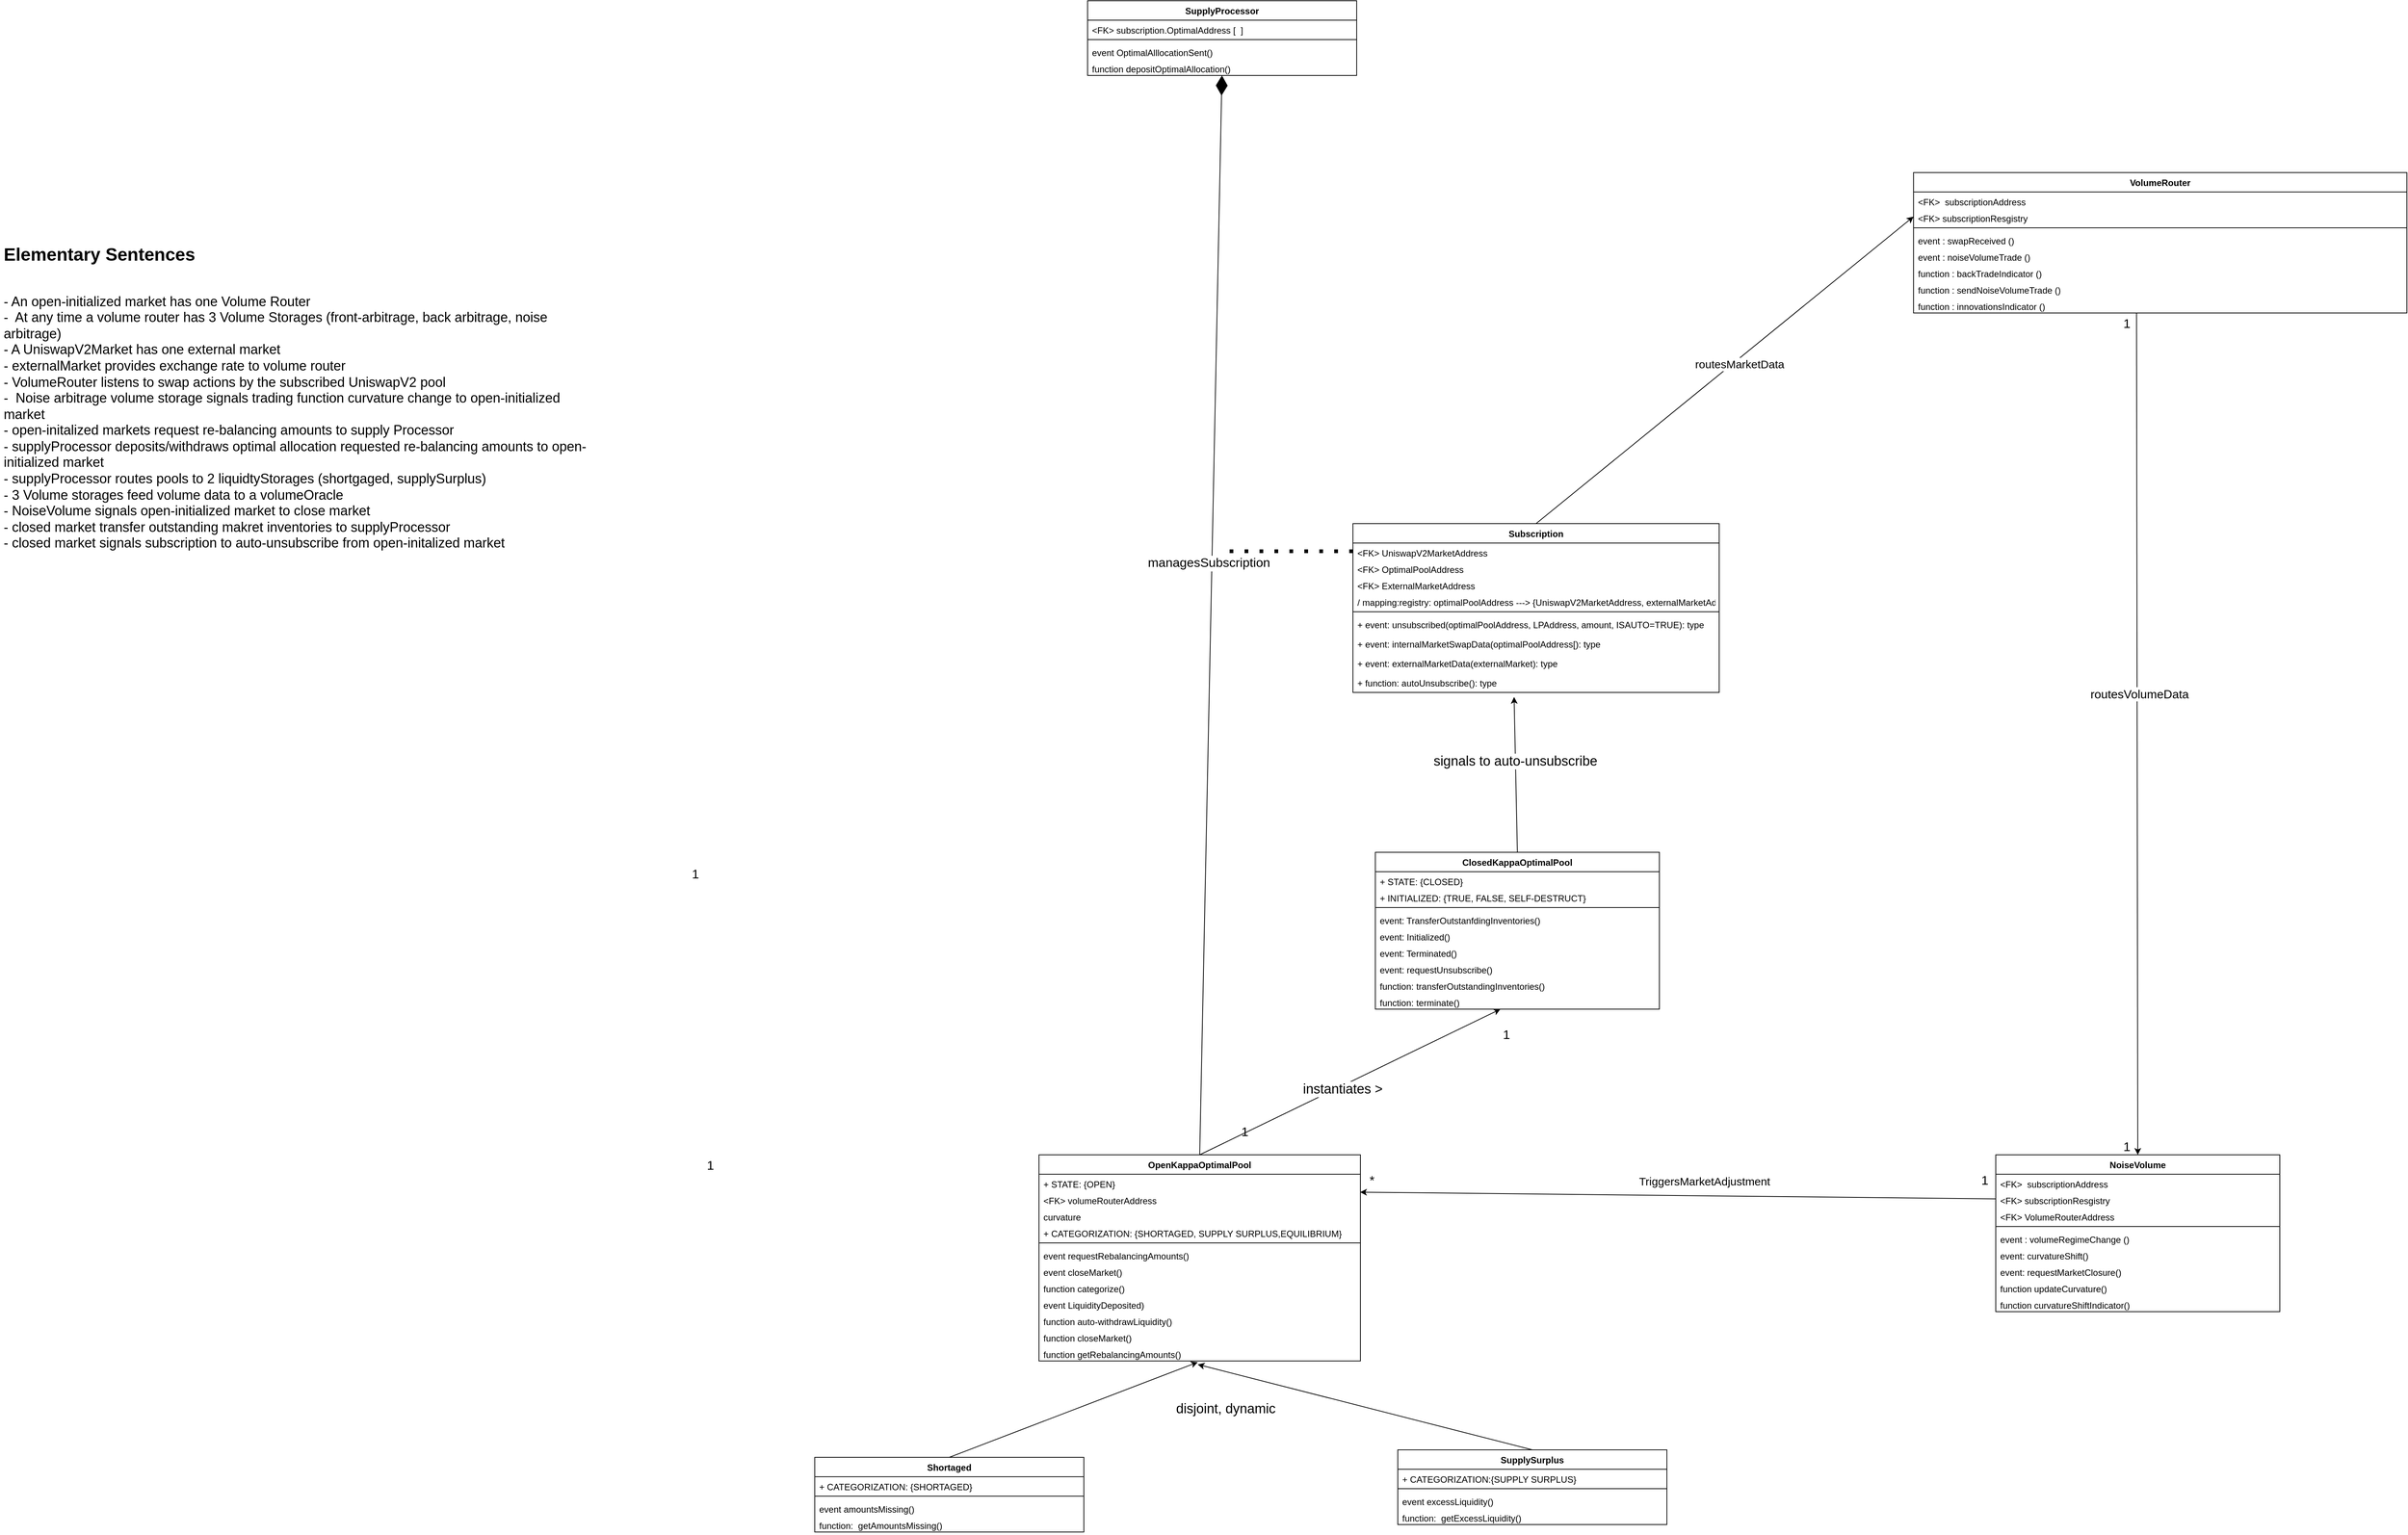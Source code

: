<mxfile>
    <diagram id="EY4dLf5hRYIaL871lM_0" name="Page-1">
        <mxGraphModel dx="1572" dy="2078" grid="1" gridSize="10" guides="1" tooltips="1" connect="1" arrows="1" fold="1" page="1" pageScale="1" pageWidth="850" pageHeight="1100" math="0" shadow="0">
            <root>
                <mxCell id="0"/>
                <mxCell id="1" parent="0"/>
                <mxCell id="3" value="&lt;h1&gt;Elementary Sentences&lt;/h1&gt;&lt;div style=&quot;font-size: 18px;&quot;&gt;&lt;font style=&quot;font-size: 18px;&quot;&gt;&lt;br&gt;&lt;/font&gt;&lt;/div&gt;&lt;div style=&quot;font-size: 18px;&quot;&gt;&lt;font style=&quot;font-size: 18px;&quot;&gt;- An open-initialized market has one Volume Router&lt;/font&gt;&lt;/div&gt;&lt;div style=&quot;font-size: 18px;&quot;&gt;&lt;font style=&quot;font-size: 18px;&quot;&gt;-&amp;nbsp; At any time a volume router has 3 Volume Storages (front-arbitrage, back arbitrage, noise arbitrage)&lt;/font&gt;&lt;/div&gt;&lt;div style=&quot;font-size: 18px;&quot;&gt;&lt;font style=&quot;font-size: 18px;&quot;&gt;- A UniswapV2Market has one external market&lt;/font&gt;&lt;/div&gt;&lt;div style=&quot;font-size: 18px;&quot;&gt;&lt;font style=&quot;font-size: 18px;&quot;&gt;- externalMarket provides exchange rate to volume router&lt;/font&gt;&lt;/div&gt;&lt;div style=&quot;font-size: 18px;&quot;&gt;&lt;font style=&quot;font-size: 18px;&quot;&gt;- VolumeRouter listens to swap actions by the subscribed UniswapV2 pool&lt;/font&gt;&lt;/div&gt;&lt;div style=&quot;font-size: 18px;&quot;&gt;&lt;font style=&quot;font-size: 18px;&quot;&gt;-&amp;nbsp; Noise arbitrage volume storage signals trading function curvature change to open-initialized market&lt;/font&gt;&lt;/div&gt;&lt;div style=&quot;font-size: 18px;&quot;&gt;&lt;font style=&quot;font-size: 18px;&quot;&gt;- open-initalized markets request re-balancing amounts to supply Processor&lt;/font&gt;&lt;/div&gt;&lt;div style=&quot;font-size: 18px;&quot;&gt;&lt;font style=&quot;font-size: 18px;&quot;&gt;- supplyProcessor deposits/withdraws optimal allocation requested re-balancing amounts to open-initialized market&lt;/font&gt;&lt;/div&gt;&lt;div style=&quot;font-size: 18px;&quot;&gt;&lt;font style=&quot;font-size: 18px;&quot;&gt;- supplyProcessor routes pools to 2 liquidtyStorages (shortgaged, supplySurplus)&lt;/font&gt;&lt;/div&gt;&lt;div style=&quot;font-size: 18px;&quot;&gt;&lt;font style=&quot;font-size: 18px;&quot;&gt;- 3 Volume storages feed volume data to a volumeOracle&lt;/font&gt;&lt;/div&gt;&lt;div style=&quot;font-size: 18px;&quot;&gt;&lt;font style=&quot;font-size: 18px;&quot;&gt;- NoiseVolume signals open-initialized market to close market&lt;/font&gt;&lt;/div&gt;&lt;div style=&quot;font-size: 18px;&quot;&gt;&lt;font style=&quot;font-size: 18px;&quot;&gt;- closed market transfer outstanding makret inventories to supplyProcessor&lt;/font&gt;&lt;/div&gt;&lt;div style=&quot;font-size: 18px;&quot;&gt;&lt;font style=&quot;font-size: 18px;&quot;&gt;- closed market signals subscription to auto-unsubscribe from open-initalized market&lt;/font&gt;&lt;/div&gt;&lt;div style=&quot;font-size: 18px;&quot;&gt;&lt;br&gt;&lt;/div&gt;&lt;div style=&quot;font-size: 18px;&quot;&gt;&lt;font style=&quot;font-size: 18px;&quot;&gt;&lt;br&gt;&lt;/font&gt;&lt;/div&gt;&lt;div style=&quot;font-size: 18px;&quot;&gt;&lt;font style=&quot;font-size: 18px;&quot;&gt;&lt;br&gt;&lt;/font&gt;&lt;/div&gt;" style="text;html=1;strokeColor=none;fillColor=none;spacing=5;spacingTop=-20;whiteSpace=wrap;overflow=hidden;rounded=0;" parent="1" vertex="1">
                    <mxGeometry x="-30" y="-430" width="810" height="440" as="geometry"/>
                </mxCell>
                <mxCell id="18" value="ClosedKappaOptimalPool" style="swimlane;fontStyle=1;align=center;verticalAlign=top;childLayout=stackLayout;horizontal=1;startSize=26;horizontalStack=0;resizeParent=1;resizeParentMax=0;resizeLast=0;collapsible=1;marginBottom=0;" parent="1" vertex="1">
                    <mxGeometry x="1810" y="390" width="380" height="210" as="geometry"/>
                </mxCell>
                <mxCell id="222" value="+ STATE: {CLOSED}" style="text;strokeColor=none;fillColor=none;align=left;verticalAlign=top;spacingLeft=4;spacingRight=4;overflow=hidden;rotatable=0;points=[[0,0.5],[1,0.5]];portConstraint=eastwest;" parent="18" vertex="1">
                    <mxGeometry y="26" width="380" height="22" as="geometry"/>
                </mxCell>
                <mxCell id="19" value="+ INITIALIZED: {TRUE, FALSE, SELF-DESTRUCT}" style="text;strokeColor=none;fillColor=none;align=left;verticalAlign=top;spacingLeft=4;spacingRight=4;overflow=hidden;rotatable=0;points=[[0,0.5],[1,0.5]];portConstraint=eastwest;" parent="18" vertex="1">
                    <mxGeometry y="48" width="380" height="22" as="geometry"/>
                </mxCell>
                <mxCell id="20" value="" style="line;strokeWidth=1;fillColor=none;align=left;verticalAlign=middle;spacingTop=-1;spacingLeft=3;spacingRight=3;rotatable=0;labelPosition=right;points=[];portConstraint=eastwest;strokeColor=inherit;" parent="18" vertex="1">
                    <mxGeometry y="70" width="380" height="8" as="geometry"/>
                </mxCell>
                <mxCell id="172" value="event: TransferOutstanfdingInventories()" style="text;strokeColor=none;fillColor=none;align=left;verticalAlign=top;spacingLeft=4;spacingRight=4;overflow=hidden;rotatable=0;points=[[0,0.5],[1,0.5]];portConstraint=eastwest;" parent="18" vertex="1">
                    <mxGeometry y="78" width="380" height="22" as="geometry"/>
                </mxCell>
                <mxCell id="223" value="event: Initialized()" style="text;strokeColor=none;fillColor=none;align=left;verticalAlign=top;spacingLeft=4;spacingRight=4;overflow=hidden;rotatable=0;points=[[0,0.5],[1,0.5]];portConstraint=eastwest;" parent="18" vertex="1">
                    <mxGeometry y="100" width="380" height="22" as="geometry"/>
                </mxCell>
                <mxCell id="224" value="event: Terminated()" style="text;strokeColor=none;fillColor=none;align=left;verticalAlign=top;spacingLeft=4;spacingRight=4;overflow=hidden;rotatable=0;points=[[0,0.5],[1,0.5]];portConstraint=eastwest;" parent="18" vertex="1">
                    <mxGeometry y="122" width="380" height="22" as="geometry"/>
                </mxCell>
                <mxCell id="181" value="event: requestUnsubscribe()" style="text;strokeColor=none;fillColor=none;align=left;verticalAlign=top;spacingLeft=4;spacingRight=4;overflow=hidden;rotatable=0;points=[[0,0.5],[1,0.5]];portConstraint=eastwest;" parent="18" vertex="1">
                    <mxGeometry y="144" width="380" height="22" as="geometry"/>
                </mxCell>
                <mxCell id="225" value="function: transferOutstandingInventories()" style="text;strokeColor=none;fillColor=none;align=left;verticalAlign=top;spacingLeft=4;spacingRight=4;overflow=hidden;rotatable=0;points=[[0,0.5],[1,0.5]];portConstraint=eastwest;" parent="18" vertex="1">
                    <mxGeometry y="166" width="380" height="22" as="geometry"/>
                </mxCell>
                <mxCell id="173" value="function: terminate()" style="text;strokeColor=none;fillColor=none;align=left;verticalAlign=top;spacingLeft=4;spacingRight=4;overflow=hidden;rotatable=0;points=[[0,0.5],[1,0.5]];portConstraint=eastwest;" parent="18" vertex="1">
                    <mxGeometry y="188" width="380" height="22" as="geometry"/>
                </mxCell>
                <mxCell id="25" value="OpenKappaOptimalPool" style="swimlane;fontStyle=1;align=center;verticalAlign=top;childLayout=stackLayout;horizontal=1;startSize=26;horizontalStack=0;resizeParent=1;resizeParentMax=0;resizeLast=0;collapsible=1;marginBottom=0;" parent="1" vertex="1">
                    <mxGeometry x="1360" y="795" width="430" height="276" as="geometry"/>
                </mxCell>
                <mxCell id="26" value="+ STATE: {OPEN}" style="text;strokeColor=none;fillColor=none;align=left;verticalAlign=top;spacingLeft=4;spacingRight=4;overflow=hidden;rotatable=0;points=[[0,0.5],[1,0.5]];portConstraint=eastwest;" parent="25" vertex="1">
                    <mxGeometry y="26" width="430" height="22" as="geometry"/>
                </mxCell>
                <mxCell id="32" value="&lt;FK&gt; volumeRouterAddress" style="text;strokeColor=none;fillColor=none;align=left;verticalAlign=top;spacingLeft=4;spacingRight=4;overflow=hidden;rotatable=0;points=[[0,0.5],[1,0.5]];portConstraint=eastwest;" parent="25" vertex="1">
                    <mxGeometry y="48" width="430" height="22" as="geometry"/>
                </mxCell>
                <mxCell id="103" value="curvature" style="text;strokeColor=none;fillColor=none;align=left;verticalAlign=top;spacingLeft=4;spacingRight=4;overflow=hidden;rotatable=0;points=[[0,0.5],[1,0.5]];portConstraint=eastwest;" parent="25" vertex="1">
                    <mxGeometry y="70" width="430" height="22" as="geometry"/>
                </mxCell>
                <mxCell id="142" value="+ CATEGORIZATION: {SHORTAGED, SUPPLY SURPLUS,EQUILIBRIUM}" style="text;strokeColor=none;fillColor=none;align=left;verticalAlign=top;spacingLeft=4;spacingRight=4;overflow=hidden;rotatable=0;points=[[0,0.5],[1,0.5]];portConstraint=eastwest;" parent="25" vertex="1">
                    <mxGeometry y="92" width="430" height="22" as="geometry"/>
                </mxCell>
                <mxCell id="27" value="" style="line;strokeWidth=1;fillColor=none;align=left;verticalAlign=middle;spacingTop=-1;spacingLeft=3;spacingRight=3;rotatable=0;labelPosition=right;points=[];portConstraint=eastwest;strokeColor=inherit;" parent="25" vertex="1">
                    <mxGeometry y="114" width="430" height="8" as="geometry"/>
                </mxCell>
                <mxCell id="106" value="event requestRebalancingAmounts()" style="text;strokeColor=none;fillColor=none;align=left;verticalAlign=top;spacingLeft=4;spacingRight=4;overflow=hidden;rotatable=0;points=[[0,0.5],[1,0.5]];portConstraint=eastwest;" parent="25" vertex="1">
                    <mxGeometry y="122" width="430" height="22" as="geometry"/>
                </mxCell>
                <mxCell id="191" value="event closeMarket()" style="text;strokeColor=none;fillColor=none;align=left;verticalAlign=top;spacingLeft=4;spacingRight=4;overflow=hidden;rotatable=0;points=[[0,0.5],[1,0.5]];portConstraint=eastwest;" parent="25" vertex="1">
                    <mxGeometry y="144" width="430" height="22" as="geometry"/>
                </mxCell>
                <mxCell id="198" value="function categorize()" style="text;strokeColor=none;fillColor=none;align=left;verticalAlign=top;spacingLeft=4;spacingRight=4;overflow=hidden;rotatable=0;points=[[0,0.5],[1,0.5]];portConstraint=eastwest;" parent="25" vertex="1">
                    <mxGeometry y="166" width="430" height="22" as="geometry"/>
                </mxCell>
                <mxCell id="149" value="event LiquidityDeposited)" style="text;strokeColor=none;fillColor=none;align=left;verticalAlign=top;spacingLeft=4;spacingRight=4;overflow=hidden;rotatable=0;points=[[0,0.5],[1,0.5]];portConstraint=eastwest;" parent="25" vertex="1">
                    <mxGeometry y="188" width="430" height="22" as="geometry"/>
                </mxCell>
                <mxCell id="158" value="function auto-withdrawLiquidity()" style="text;strokeColor=none;fillColor=none;align=left;verticalAlign=top;spacingLeft=4;spacingRight=4;overflow=hidden;rotatable=0;points=[[0,0.5],[1,0.5]];portConstraint=eastwest;" parent="25" vertex="1">
                    <mxGeometry y="210" width="430" height="22" as="geometry"/>
                </mxCell>
                <mxCell id="221" value="function closeMarket()" style="text;strokeColor=none;fillColor=none;align=left;verticalAlign=top;spacingLeft=4;spacingRight=4;overflow=hidden;rotatable=0;points=[[0,0.5],[1,0.5]];portConstraint=eastwest;" parent="25" vertex="1">
                    <mxGeometry y="232" width="430" height="22" as="geometry"/>
                </mxCell>
                <mxCell id="136" value="function getRebalancingAmounts()" style="text;strokeColor=none;fillColor=none;align=left;verticalAlign=top;spacingLeft=4;spacingRight=4;overflow=hidden;rotatable=0;points=[[0,0.5],[1,0.5]];portConstraint=eastwest;" parent="25" vertex="1">
                    <mxGeometry y="254" width="430" height="22" as="geometry"/>
                </mxCell>
                <mxCell id="33" value="VolumeRouter" style="swimlane;fontStyle=1;align=center;verticalAlign=top;childLayout=stackLayout;horizontal=1;startSize=26;horizontalStack=0;resizeParent=1;resizeParentMax=0;resizeLast=0;collapsible=1;marginBottom=0;" parent="1" vertex="1">
                    <mxGeometry x="2530" y="-520" width="660" height="188" as="geometry"/>
                </mxCell>
                <mxCell id="230" value="&lt;FK&gt;  subscriptionAddress" style="text;strokeColor=none;fillColor=none;align=left;verticalAlign=top;spacingLeft=4;spacingRight=4;overflow=hidden;rotatable=0;points=[[0,0.5],[1,0.5]];portConstraint=eastwest;" parent="33" vertex="1">
                    <mxGeometry y="26" width="660" height="22" as="geometry"/>
                </mxCell>
                <mxCell id="70" value="&lt;FK&gt; subscriptionResgistry" style="text;strokeColor=none;fillColor=none;align=left;verticalAlign=top;spacingLeft=4;spacingRight=4;overflow=hidden;rotatable=0;points=[[0,0.5],[1,0.5]];portConstraint=eastwest;" parent="33" vertex="1">
                    <mxGeometry y="48" width="660" height="22" as="geometry"/>
                </mxCell>
                <mxCell id="36" value="" style="line;strokeWidth=1;fillColor=none;align=left;verticalAlign=middle;spacingTop=-1;spacingLeft=3;spacingRight=3;rotatable=0;labelPosition=right;points=[];portConstraint=eastwest;strokeColor=inherit;" parent="33" vertex="1">
                    <mxGeometry y="70" width="660" height="8" as="geometry"/>
                </mxCell>
                <mxCell id="232" value="event : swapReceived ()" style="text;strokeColor=none;fillColor=none;align=left;verticalAlign=top;spacingLeft=4;spacingRight=4;overflow=hidden;rotatable=0;points=[[0,0.5],[1,0.5]];portConstraint=eastwest;" parent="33" vertex="1">
                    <mxGeometry y="78" width="660" height="22" as="geometry"/>
                </mxCell>
                <mxCell id="256" value="event : noiseVolumeTrade ()" style="text;strokeColor=none;fillColor=none;align=left;verticalAlign=top;spacingLeft=4;spacingRight=4;overflow=hidden;rotatable=0;points=[[0,0.5],[1,0.5]];portConstraint=eastwest;" vertex="1" parent="33">
                    <mxGeometry y="100" width="660" height="22" as="geometry"/>
                </mxCell>
                <mxCell id="166" value="function : backTradeIndicator ()" style="text;strokeColor=none;fillColor=none;align=left;verticalAlign=top;spacingLeft=4;spacingRight=4;overflow=hidden;rotatable=0;points=[[0,0.5],[1,0.5]];portConstraint=eastwest;" parent="33" vertex="1">
                    <mxGeometry y="122" width="660" height="22" as="geometry"/>
                </mxCell>
                <mxCell id="233" value="function : sendNoiseVolumeTrade ()" style="text;strokeColor=none;fillColor=none;align=left;verticalAlign=top;spacingLeft=4;spacingRight=4;overflow=hidden;rotatable=0;points=[[0,0.5],[1,0.5]];portConstraint=eastwest;" parent="33" vertex="1">
                    <mxGeometry y="144" width="660" height="22" as="geometry"/>
                </mxCell>
                <mxCell id="165" value="function : innovationsIndicator ()" style="text;strokeColor=none;fillColor=none;align=left;verticalAlign=top;spacingLeft=4;spacingRight=4;overflow=hidden;rotatable=0;points=[[0,0.5],[1,0.5]];portConstraint=eastwest;" parent="33" vertex="1">
                    <mxGeometry y="166" width="660" height="22" as="geometry"/>
                </mxCell>
                <mxCell id="48" value="NoiseVolume" style="swimlane;fontStyle=1;align=center;verticalAlign=top;childLayout=stackLayout;horizontal=1;startSize=26;horizontalStack=0;resizeParent=1;resizeParentMax=0;resizeLast=0;collapsible=1;marginBottom=0;" parent="1" vertex="1">
                    <mxGeometry x="2640" y="795" width="380" height="210" as="geometry"/>
                </mxCell>
                <mxCell id="247" value="&lt;FK&gt;  subscriptionAddress" style="text;strokeColor=none;fillColor=none;align=left;verticalAlign=top;spacingLeft=4;spacingRight=4;overflow=hidden;rotatable=0;points=[[0,0.5],[1,0.5]];portConstraint=eastwest;" parent="48" vertex="1">
                    <mxGeometry y="26" width="380" height="22" as="geometry"/>
                </mxCell>
                <mxCell id="248" value="&lt;FK&gt; subscriptionResgistry" style="text;strokeColor=none;fillColor=none;align=left;verticalAlign=top;spacingLeft=4;spacingRight=4;overflow=hidden;rotatable=0;points=[[0,0.5],[1,0.5]];portConstraint=eastwest;" parent="48" vertex="1">
                    <mxGeometry y="48" width="380" height="22" as="geometry"/>
                </mxCell>
                <mxCell id="220" value="&lt;FK&gt; VolumeRouterAddress" style="text;strokeColor=none;fillColor=none;align=left;verticalAlign=top;spacingLeft=4;spacingRight=4;overflow=hidden;rotatable=0;points=[[0,0.5],[1,0.5]];portConstraint=eastwest;" parent="48" vertex="1">
                    <mxGeometry y="70" width="380" height="22" as="geometry"/>
                </mxCell>
                <mxCell id="53" value="" style="line;strokeWidth=1;fillColor=none;align=left;verticalAlign=middle;spacingTop=-1;spacingLeft=3;spacingRight=3;rotatable=0;labelPosition=right;points=[];portConstraint=eastwest;strokeColor=inherit;" parent="48" vertex="1">
                    <mxGeometry y="92" width="380" height="8" as="geometry"/>
                </mxCell>
                <mxCell id="188" value="event : volumeRegimeChange ()" style="text;strokeColor=none;fillColor=none;align=left;verticalAlign=top;spacingLeft=4;spacingRight=4;overflow=hidden;rotatable=0;points=[[0,0.5],[1,0.5]];portConstraint=eastwest;" parent="48" vertex="1">
                    <mxGeometry y="100" width="380" height="22" as="geometry"/>
                </mxCell>
                <mxCell id="104" value="event: curvatureShift()" style="text;strokeColor=none;fillColor=none;align=left;verticalAlign=top;spacingLeft=4;spacingRight=4;overflow=hidden;rotatable=0;points=[[0,0.5],[1,0.5]];portConstraint=eastwest;" parent="48" vertex="1">
                    <mxGeometry y="122" width="380" height="22" as="geometry"/>
                </mxCell>
                <mxCell id="169" value="event: requestMarketClosure()" style="text;strokeColor=none;fillColor=none;align=left;verticalAlign=top;spacingLeft=4;spacingRight=4;overflow=hidden;rotatable=0;points=[[0,0.5],[1,0.5]];portConstraint=eastwest;" parent="48" vertex="1">
                    <mxGeometry y="144" width="380" height="22" as="geometry"/>
                </mxCell>
                <mxCell id="190" value="function updateCurvature()" style="text;strokeColor=none;fillColor=none;align=left;verticalAlign=top;spacingLeft=4;spacingRight=4;overflow=hidden;rotatable=0;points=[[0,0.5],[1,0.5]];portConstraint=eastwest;" parent="48" vertex="1">
                    <mxGeometry y="166" width="380" height="22" as="geometry"/>
                </mxCell>
                <mxCell id="167" value="function curvatureShiftIndicator()" style="text;strokeColor=none;fillColor=none;align=left;verticalAlign=top;spacingLeft=4;spacingRight=4;overflow=hidden;rotatable=0;points=[[0,0.5],[1,0.5]];portConstraint=eastwest;" parent="48" vertex="1">
                    <mxGeometry y="188" width="380" height="22" as="geometry"/>
                </mxCell>
                <mxCell id="107" value="SupplyProcessor" style="swimlane;fontStyle=1;align=center;verticalAlign=top;childLayout=stackLayout;horizontal=1;startSize=26;horizontalStack=0;resizeParent=1;resizeParentMax=0;resizeLast=0;collapsible=1;marginBottom=0;" parent="1" vertex="1">
                    <mxGeometry x="1425" y="-750" width="360" height="100" as="geometry"/>
                </mxCell>
                <mxCell id="196" value="&lt;FK&gt; subscription.OptimalAddress [  ]" style="text;strokeColor=none;fillColor=none;align=left;verticalAlign=top;spacingLeft=4;spacingRight=4;overflow=hidden;rotatable=0;points=[[0,0.5],[1,0.5]];portConstraint=eastwest;" parent="107" vertex="1">
                    <mxGeometry y="26" width="360" height="22" as="geometry"/>
                </mxCell>
                <mxCell id="111" value="" style="line;strokeWidth=1;fillColor=none;align=left;verticalAlign=middle;spacingTop=-1;spacingLeft=3;spacingRight=3;rotatable=0;labelPosition=right;points=[];portConstraint=eastwest;strokeColor=inherit;" parent="107" vertex="1">
                    <mxGeometry y="48" width="360" height="8" as="geometry"/>
                </mxCell>
                <mxCell id="112" value="event OptimalAlllocationSent()" style="text;strokeColor=none;fillColor=none;align=left;verticalAlign=top;spacingLeft=4;spacingRight=4;overflow=hidden;rotatable=0;points=[[0,0.5],[1,0.5]];portConstraint=eastwest;" parent="107" vertex="1">
                    <mxGeometry y="56" width="360" height="22" as="geometry"/>
                </mxCell>
                <mxCell id="113" value="function depositOptimalAllocation()" style="text;strokeColor=none;fillColor=none;align=left;verticalAlign=top;spacingLeft=4;spacingRight=4;overflow=hidden;rotatable=0;points=[[0,0.5],[1,0.5]];portConstraint=eastwest;" parent="107" vertex="1">
                    <mxGeometry y="78" width="360" height="22" as="geometry"/>
                </mxCell>
                <mxCell id="143" value="Shortaged" style="swimlane;fontStyle=1;align=center;verticalAlign=top;childLayout=stackLayout;horizontal=1;startSize=26;horizontalStack=0;resizeParent=1;resizeParentMax=0;resizeLast=0;collapsible=1;marginBottom=0;" parent="1" vertex="1">
                    <mxGeometry x="1060" y="1200" width="360" height="100" as="geometry"/>
                </mxCell>
                <mxCell id="147" value="+ CATEGORIZATION: {SHORTAGED}" style="text;strokeColor=none;fillColor=none;align=left;verticalAlign=top;spacingLeft=4;spacingRight=4;overflow=hidden;rotatable=0;points=[[0,0.5],[1,0.5]];portConstraint=eastwest;" parent="143" vertex="1">
                    <mxGeometry y="26" width="360" height="22" as="geometry"/>
                </mxCell>
                <mxCell id="148" value="" style="line;strokeWidth=1;fillColor=none;align=left;verticalAlign=middle;spacingTop=-1;spacingLeft=3;spacingRight=3;rotatable=0;labelPosition=right;points=[];portConstraint=eastwest;strokeColor=inherit;" parent="143" vertex="1">
                    <mxGeometry y="48" width="360" height="8" as="geometry"/>
                </mxCell>
                <mxCell id="150" value="event amountsMissing()" style="text;strokeColor=none;fillColor=none;align=left;verticalAlign=top;spacingLeft=4;spacingRight=4;overflow=hidden;rotatable=0;points=[[0,0.5],[1,0.5]];portConstraint=eastwest;" parent="143" vertex="1">
                    <mxGeometry y="56" width="360" height="22" as="geometry"/>
                </mxCell>
                <mxCell id="254" value="function:  getAmountsMissing()" style="text;strokeColor=none;fillColor=none;align=left;verticalAlign=top;spacingLeft=4;spacingRight=4;overflow=hidden;rotatable=0;points=[[0,0.5],[1,0.5]];portConstraint=eastwest;" parent="143" vertex="1">
                    <mxGeometry y="78" width="360" height="22" as="geometry"/>
                </mxCell>
                <mxCell id="151" value="SupplySurplus" style="swimlane;fontStyle=1;align=center;verticalAlign=top;childLayout=stackLayout;horizontal=1;startSize=26;horizontalStack=0;resizeParent=1;resizeParentMax=0;resizeLast=0;collapsible=1;marginBottom=0;" parent="1" vertex="1">
                    <mxGeometry x="1840" y="1190" width="360" height="100" as="geometry"/>
                </mxCell>
                <mxCell id="155" value="+ CATEGORIZATION:{SUPPLY SURPLUS}" style="text;strokeColor=none;fillColor=none;align=left;verticalAlign=top;spacingLeft=4;spacingRight=4;overflow=hidden;rotatable=0;points=[[0,0.5],[1,0.5]];portConstraint=eastwest;" parent="151" vertex="1">
                    <mxGeometry y="26" width="360" height="22" as="geometry"/>
                </mxCell>
                <mxCell id="156" value="" style="line;strokeWidth=1;fillColor=none;align=left;verticalAlign=middle;spacingTop=-1;spacingLeft=3;spacingRight=3;rotatable=0;labelPosition=right;points=[];portConstraint=eastwest;strokeColor=inherit;" parent="151" vertex="1">
                    <mxGeometry y="48" width="360" height="8" as="geometry"/>
                </mxCell>
                <mxCell id="157" value="event excessLiquidity()" style="text;strokeColor=none;fillColor=none;align=left;verticalAlign=top;spacingLeft=4;spacingRight=4;overflow=hidden;rotatable=0;points=[[0,0.5],[1,0.5]];portConstraint=eastwest;" parent="151" vertex="1">
                    <mxGeometry y="56" width="360" height="22" as="geometry"/>
                </mxCell>
                <mxCell id="255" value="function:  getExcessLiquidity()" style="text;strokeColor=none;fillColor=none;align=left;verticalAlign=top;spacingLeft=4;spacingRight=4;overflow=hidden;rotatable=0;points=[[0,0.5],[1,0.5]];portConstraint=eastwest;" parent="151" vertex="1">
                    <mxGeometry y="78" width="360" height="22" as="geometry"/>
                </mxCell>
                <mxCell id="159" value="" style="endArrow=classic;html=1;fontSize=18;exitX=0.5;exitY=0;exitDx=0;exitDy=0;entryX=0.494;entryY=1.076;entryDx=0;entryDy=0;entryPerimeter=0;" parent="1" source="143" target="136" edge="1">
                    <mxGeometry width="50" height="50" relative="1" as="geometry">
                        <mxPoint x="1780" y="510" as="sourcePoint"/>
                        <mxPoint x="1780" y="500" as="targetPoint"/>
                    </mxGeometry>
                </mxCell>
                <mxCell id="160" value="" style="endArrow=classic;html=1;fontSize=18;exitX=0.5;exitY=0;exitDx=0;exitDy=0;entryX=0.494;entryY=1.214;entryDx=0;entryDy=0;entryPerimeter=0;" parent="1" source="151" target="136" edge="1">
                    <mxGeometry width="50" height="50" relative="1" as="geometry">
                        <mxPoint x="1780" y="510" as="sourcePoint"/>
                        <mxPoint x="1830" y="460" as="targetPoint"/>
                        <Array as="points"/>
                    </mxGeometry>
                </mxCell>
                <mxCell id="161" value="disjoint, dynamic" style="text;html=1;strokeColor=none;fillColor=none;align=center;verticalAlign=middle;whiteSpace=wrap;rounded=0;fontSize=18;" parent="1" vertex="1">
                    <mxGeometry x="1535" y="1120" width="150" height="30" as="geometry"/>
                </mxCell>
                <mxCell id="170" value="" style="endArrow=classic;html=1;fontSize=18;exitX=0.5;exitY=0;exitDx=0;exitDy=0;" parent="1" source="25" target="173" edge="1">
                    <mxGeometry width="50" height="50" relative="1" as="geometry">
                        <mxPoint x="1460" y="650" as="sourcePoint"/>
                        <mxPoint x="1510" y="600" as="targetPoint"/>
                    </mxGeometry>
                </mxCell>
                <mxCell id="171" value="instantiates &amp;gt;" style="edgeLabel;html=1;align=center;verticalAlign=middle;resizable=0;points=[];fontSize=18;" parent="170" vertex="1" connectable="0">
                    <mxGeometry x="-0.061" y="-4" relative="1" as="geometry">
                        <mxPoint as="offset"/>
                    </mxGeometry>
                </mxCell>
                <mxCell id="176" value="Subscription" style="swimlane;fontStyle=1;align=center;verticalAlign=top;childLayout=stackLayout;horizontal=1;startSize=26;horizontalStack=0;resizeParent=1;resizeParentMax=0;resizeLast=0;collapsible=1;marginBottom=0;" parent="1" vertex="1">
                    <mxGeometry x="1780" y="-50" width="490" height="226" as="geometry"/>
                </mxCell>
                <mxCell id="234" value="&lt;FK&gt; UniswapV2MarketAddress" style="text;strokeColor=none;fillColor=none;align=left;verticalAlign=top;spacingLeft=4;spacingRight=4;overflow=hidden;rotatable=0;points=[[0,0.5],[1,0.5]];portConstraint=eastwest;" parent="176" vertex="1">
                    <mxGeometry y="26" width="490" height="22" as="geometry"/>
                </mxCell>
                <mxCell id="182" value="&lt;FK&gt; OptimalPoolAddress" style="text;strokeColor=none;fillColor=none;align=left;verticalAlign=top;spacingLeft=4;spacingRight=4;overflow=hidden;rotatable=0;points=[[0,0.5],[1,0.5]];portConstraint=eastwest;" parent="176" vertex="1">
                    <mxGeometry y="48" width="490" height="22" as="geometry"/>
                </mxCell>
                <mxCell id="239" value="&lt;FK&gt; ExternalMarketAddress" style="text;strokeColor=none;fillColor=none;align=left;verticalAlign=top;spacingLeft=4;spacingRight=4;overflow=hidden;rotatable=0;points=[[0,0.5],[1,0.5]];portConstraint=eastwest;" parent="176" vertex="1">
                    <mxGeometry y="70" width="490" height="22" as="geometry"/>
                </mxCell>
                <mxCell id="243" value="/ mapping:registry: optimalPoolAddress ---&gt; {UniswapV2MarketAddress, externalMarketAddress} &#10; " style="text;strokeColor=none;fillColor=none;align=left;verticalAlign=top;spacingLeft=4;spacingRight=4;overflow=hidden;rotatable=0;points=[[0,0.5],[1,0.5]];portConstraint=eastwest;" parent="176" vertex="1">
                    <mxGeometry y="92" width="490" height="22" as="geometry"/>
                </mxCell>
                <mxCell id="178" value="" style="line;strokeWidth=1;fillColor=none;align=left;verticalAlign=middle;spacingTop=-1;spacingLeft=3;spacingRight=3;rotatable=0;labelPosition=right;points=[];portConstraint=eastwest;strokeColor=inherit;" parent="176" vertex="1">
                    <mxGeometry y="114" width="490" height="8" as="geometry"/>
                </mxCell>
                <mxCell id="183" value="+ event: unsubscribed(optimalPoolAddress, LPAddress, amount, ISAUTO=TRUE): type" style="text;strokeColor=none;fillColor=none;align=left;verticalAlign=top;spacingLeft=4;spacingRight=4;overflow=hidden;rotatable=0;points=[[0,0.5],[1,0.5]];portConstraint=eastwest;" parent="176" vertex="1">
                    <mxGeometry y="122" width="490" height="26" as="geometry"/>
                </mxCell>
                <mxCell id="241" value="+ event: internalMarketSwapData(optimalPoolAddress[): type" style="text;strokeColor=none;fillColor=none;align=left;verticalAlign=top;spacingLeft=4;spacingRight=4;overflow=hidden;rotatable=0;points=[[0,0.5],[1,0.5]];portConstraint=eastwest;" parent="176" vertex="1">
                    <mxGeometry y="148" width="490" height="26" as="geometry"/>
                </mxCell>
                <mxCell id="242" value="+ event: externalMarketData(externalMarket): type" style="text;strokeColor=none;fillColor=none;align=left;verticalAlign=top;spacingLeft=4;spacingRight=4;overflow=hidden;rotatable=0;points=[[0,0.5],[1,0.5]];portConstraint=eastwest;" parent="176" vertex="1">
                    <mxGeometry y="174" width="490" height="26" as="geometry"/>
                </mxCell>
                <mxCell id="187" value="+ function: autoUnsubscribe(): type" style="text;strokeColor=none;fillColor=none;align=left;verticalAlign=top;spacingLeft=4;spacingRight=4;overflow=hidden;rotatable=0;points=[[0,0.5],[1,0.5]];portConstraint=eastwest;" parent="176" vertex="1">
                    <mxGeometry y="200" width="490" height="26" as="geometry"/>
                </mxCell>
                <mxCell id="185" value="" style="endArrow=classic;html=1;fontSize=18;entryX=0.44;entryY=1.234;entryDx=0;entryDy=0;entryPerimeter=0;exitX=0.5;exitY=0;exitDx=0;exitDy=0;" parent="1" source="18" target="187" edge="1">
                    <mxGeometry width="50" height="50" relative="1" as="geometry">
                        <mxPoint x="680" y="860" as="sourcePoint"/>
                        <mxPoint x="1020" y="450" as="targetPoint"/>
                    </mxGeometry>
                </mxCell>
                <mxCell id="186" value="signals to auto-unsubscribe" style="edgeLabel;html=1;align=center;verticalAlign=middle;resizable=0;points=[];fontSize=18;" parent="185" vertex="1" connectable="0">
                    <mxGeometry x="0.174" y="1" relative="1" as="geometry">
                        <mxPoint as="offset"/>
                    </mxGeometry>
                </mxCell>
                <mxCell id="201" value="" style="endArrow=none;dashed=1;html=1;dashPattern=1 3;strokeWidth=5;exitX=0;exitY=0.5;exitDx=0;exitDy=0;" parent="1" source="234" edge="1">
                    <mxGeometry width="50" height="50" relative="1" as="geometry">
                        <mxPoint x="1782.94" y="-1.34" as="sourcePoint"/>
                        <mxPoint x="1610" y="-13" as="targetPoint"/>
                    </mxGeometry>
                </mxCell>
                <mxCell id="204" value="1" style="text;html=1;align=center;verticalAlign=middle;resizable=0;points=[];autosize=1;strokeColor=none;fillColor=none;fontSize=17;" parent="1" vertex="1">
                    <mxGeometry x="2610" y="815" width="30" height="30" as="geometry"/>
                </mxCell>
                <mxCell id="205" value="*" style="text;html=1;align=center;verticalAlign=middle;resizable=0;points=[];autosize=1;strokeColor=none;fillColor=none;fontSize=17;" parent="1" vertex="1">
                    <mxGeometry x="1790" y="815" width="30" height="30" as="geometry"/>
                </mxCell>
                <mxCell id="207" value="1" style="text;html=1;align=center;verticalAlign=middle;resizable=0;points=[];autosize=1;strokeColor=none;fillColor=none;fontSize=17;" parent="1" vertex="1">
                    <mxGeometry x="2800" y="770" width="30" height="30" as="geometry"/>
                </mxCell>
                <mxCell id="216" value="1" style="text;html=1;align=center;verticalAlign=middle;resizable=0;points=[];autosize=1;strokeColor=none;fillColor=none;fontSize=17;" parent="1" vertex="1">
                    <mxGeometry x="1620" y="750" width="30" height="30" as="geometry"/>
                </mxCell>
                <mxCell id="217" value="1" style="text;html=1;align=center;verticalAlign=middle;resizable=0;points=[];autosize=1;strokeColor=none;fillColor=none;fontSize=17;" parent="1" vertex="1">
                    <mxGeometry x="1970" y="620" width="30" height="30" as="geometry"/>
                </mxCell>
                <mxCell id="218" value="1" style="text;html=1;align=center;verticalAlign=middle;resizable=0;points=[];autosize=1;strokeColor=none;fillColor=none;fontSize=17;" parent="1" vertex="1">
                    <mxGeometry x="905" y="795" width="30" height="30" as="geometry"/>
                </mxCell>
                <mxCell id="219" value="1" style="text;html=1;align=center;verticalAlign=middle;resizable=0;points=[];autosize=1;strokeColor=none;fillColor=none;fontSize=17;" parent="1" vertex="1">
                    <mxGeometry x="885" y="405" width="30" height="30" as="geometry"/>
                </mxCell>
                <mxCell id="226" value="" style="endArrow=classic;html=1;entryX=0.999;entryY=0.092;entryDx=0;entryDy=0;entryPerimeter=0;exitX=0;exitY=0.5;exitDx=0;exitDy=0;" parent="1" source="248" target="32" edge="1">
                    <mxGeometry width="50" height="50" relative="1" as="geometry">
                        <mxPoint x="2640" y="846" as="sourcePoint"/>
                        <mxPoint x="2080" y="570" as="targetPoint"/>
                    </mxGeometry>
                </mxCell>
                <mxCell id="227" value="&lt;font style=&quot;font-size: 15px;&quot;&gt;TriggersMarketAdjustment&lt;/font&gt;" style="text;html=1;align=center;verticalAlign=middle;resizable=0;points=[];autosize=1;strokeColor=none;fillColor=none;" parent="1" vertex="1">
                    <mxGeometry x="2150" y="815" width="200" height="30" as="geometry"/>
                </mxCell>
                <mxCell id="238" value="1" style="text;html=1;align=center;verticalAlign=middle;resizable=0;points=[];autosize=1;strokeColor=none;fillColor=none;fontSize=17;" parent="1" vertex="1">
                    <mxGeometry x="2800" y="-332" width="30" height="30" as="geometry"/>
                </mxCell>
                <mxCell id="245" value="" style="endArrow=classic;html=1;fontSize=15;entryX=0;entryY=0.5;entryDx=0;entryDy=0;exitX=0.5;exitY=0;exitDx=0;exitDy=0;" parent="1" source="176" target="70" edge="1">
                    <mxGeometry width="50" height="50" relative="1" as="geometry">
                        <mxPoint x="2290" y="-230" as="sourcePoint"/>
                        <mxPoint x="2340" y="-280" as="targetPoint"/>
                    </mxGeometry>
                </mxCell>
                <mxCell id="246" value="routesMarketData" style="edgeLabel;html=1;align=center;verticalAlign=middle;resizable=0;points=[];fontSize=15;" parent="245" vertex="1" connectable="0">
                    <mxGeometry x="0.065" y="-5" relative="1" as="geometry">
                        <mxPoint y="1" as="offset"/>
                    </mxGeometry>
                </mxCell>
                <mxCell id="249" value="" style="endArrow=classic;html=1;exitX=0.452;exitY=1.001;exitDx=0;exitDy=0;exitPerimeter=0;entryX=0.5;entryY=0;entryDx=0;entryDy=0;" parent="1" source="165" target="48" edge="1">
                    <mxGeometry width="50" height="50" relative="1" as="geometry">
                        <mxPoint x="2970" y="130" as="sourcePoint"/>
                        <mxPoint x="3020" y="80" as="targetPoint"/>
                    </mxGeometry>
                </mxCell>
                <mxCell id="251" value="&lt;font style=&quot;font-size: 16px;&quot;&gt;routesVolumeData&lt;/font&gt;" style="edgeLabel;html=1;align=center;verticalAlign=middle;resizable=0;points=[];" parent="249" vertex="1" connectable="0">
                    <mxGeometry x="-0.095" y="3" relative="1" as="geometry">
                        <mxPoint as="offset"/>
                    </mxGeometry>
                </mxCell>
                <mxCell id="252" value="" style="endArrow=diamondThin;endFill=1;endSize=24;html=1;fontSize=14;exitX=0.5;exitY=0;exitDx=0;exitDy=0;" parent="1" source="25" target="113" edge="1">
                    <mxGeometry width="160" relative="1" as="geometry">
                        <mxPoint x="1550" y="770" as="sourcePoint"/>
                        <mxPoint x="2370" y="-30" as="targetPoint"/>
                    </mxGeometry>
                </mxCell>
                <mxCell id="253" value="&lt;span style=&quot;font-size: 17px;&quot;&gt;managesSubscription&lt;/span&gt;" style="edgeLabel;html=1;align=center;verticalAlign=middle;resizable=0;points=[];fontSize=14;" parent="252" vertex="1" connectable="0">
                    <mxGeometry x="0.098" y="5" relative="1" as="geometry">
                        <mxPoint y="1" as="offset"/>
                    </mxGeometry>
                </mxCell>
            </root>
        </mxGraphModel>
    </diagram>
</mxfile>